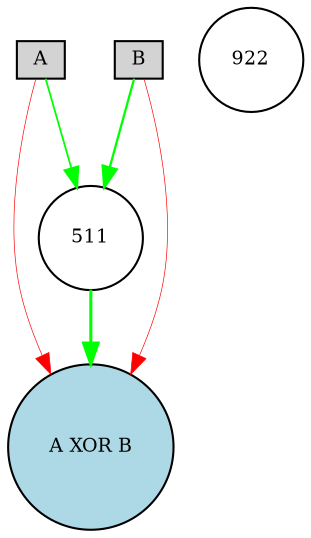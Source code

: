 digraph {
	node [fontsize=9 height=0.2 shape=circle width=0.2]
	A [fillcolor=lightgray shape=box style=filled]
	B [fillcolor=lightgray shape=box style=filled]
	"A XOR B" [fillcolor=lightblue style=filled]
	922 [fillcolor=white style=filled]
	511 [fillcolor=white style=filled]
	A -> 511 [color=green penwidth=0.8466310799054738 style=solid]
	511 -> "A XOR B" [color=green penwidth=1.4629265264643871 style=solid]
	B -> 511 [color=green penwidth=1.0865378788823945 style=solid]
	B -> "A XOR B" [color=red penwidth=0.324238369578818 style=solid]
	A -> "A XOR B" [color=red penwidth=0.32289563609163136 style=solid]
}
